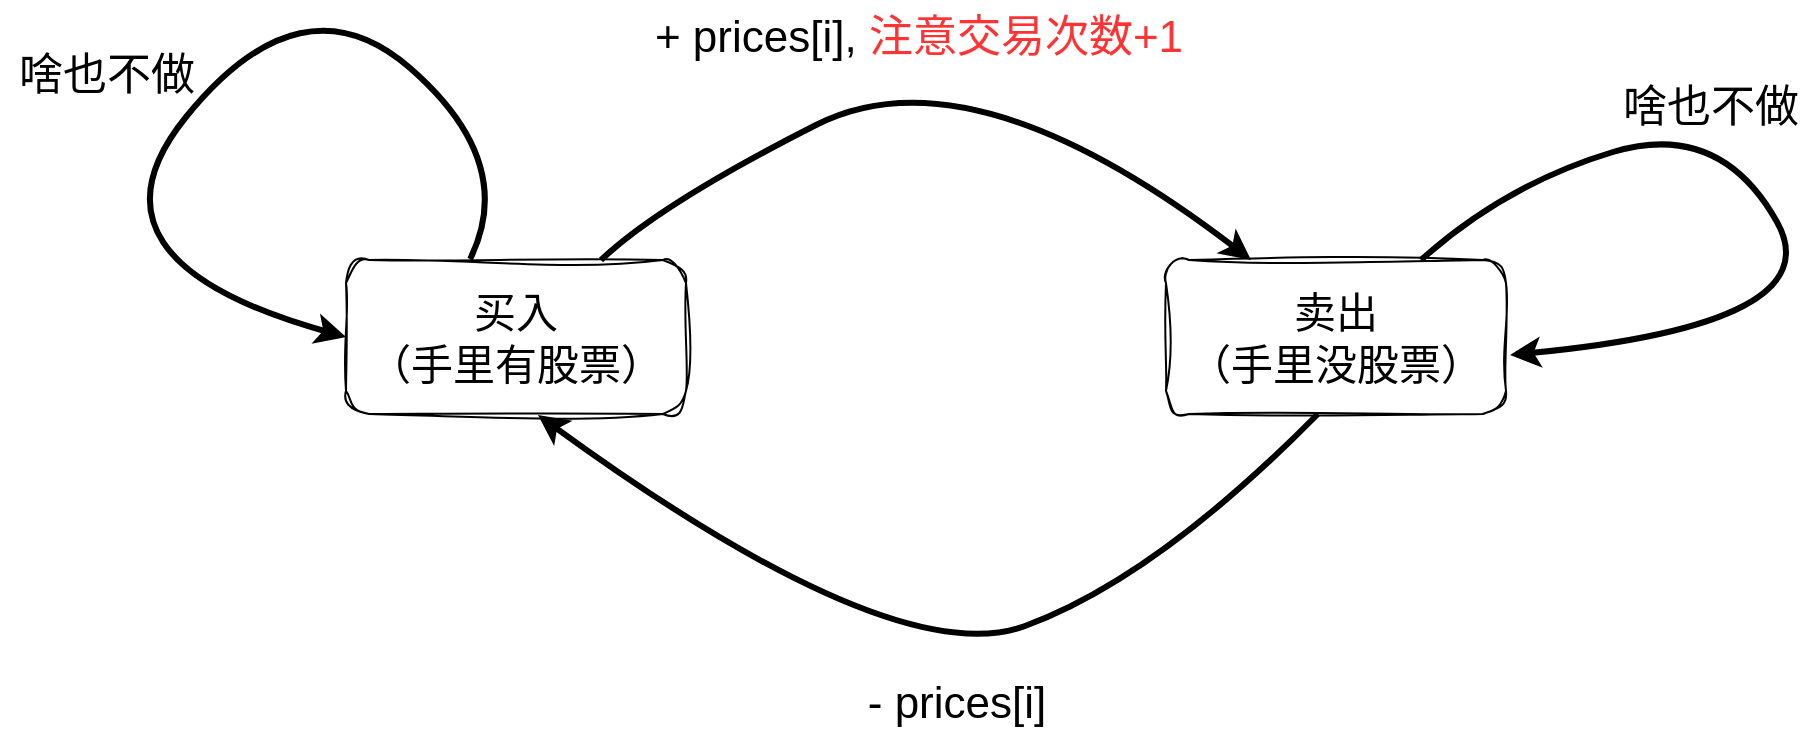 <mxfile version="22.1.0" type="github">
  <diagram name="第 1 页" id="z217H29hUgiIfgQ3qIF9">
    <mxGraphModel dx="954" dy="610" grid="0" gridSize="10" guides="1" tooltips="1" connect="1" arrows="1" fold="1" page="1" pageScale="1" pageWidth="1169" pageHeight="827" math="0" shadow="0">
      <root>
        <mxCell id="0" />
        <mxCell id="1" parent="0" />
        <mxCell id="VqVTVvsrM9dygkp-Z4wA-2" value="&lt;font style=&quot;font-size: 21px;&quot;&gt;卖出&lt;br&gt;（手里没股票）&lt;/font&gt;" style="rounded=1;whiteSpace=wrap;html=1;fillColor=default;sketch=1;curveFitting=1;jiggle=2;" vertex="1" parent="1">
          <mxGeometry x="623" y="211" width="170" height="77" as="geometry" />
        </mxCell>
        <mxCell id="VqVTVvsrM9dygkp-Z4wA-3" value="&lt;font style=&quot;font-size: 21px;&quot;&gt;买入&lt;br&gt;（手里有股票）&lt;/font&gt;" style="rounded=1;whiteSpace=wrap;html=1;fillColor=default;sketch=1;curveFitting=1;jiggle=2;" vertex="1" parent="1">
          <mxGeometry x="213" y="211" width="170" height="77" as="geometry" />
        </mxCell>
        <mxCell id="VqVTVvsrM9dygkp-Z4wA-5" value="" style="curved=1;endArrow=classic;html=1;rounded=0;exitX=0.75;exitY=0;exitDx=0;exitDy=0;entryX=0.25;entryY=0;entryDx=0;entryDy=0;strokeWidth=3;" edge="1" parent="1" source="VqVTVvsrM9dygkp-Z4wA-3" target="VqVTVvsrM9dygkp-Z4wA-2">
          <mxGeometry width="50" height="50" relative="1" as="geometry">
            <mxPoint x="320" y="183" as="sourcePoint" />
            <mxPoint x="370" y="133" as="targetPoint" />
            <Array as="points">
              <mxPoint x="370" y="183" />
              <mxPoint x="526" y="104" />
            </Array>
          </mxGeometry>
        </mxCell>
        <mxCell id="VqVTVvsrM9dygkp-Z4wA-6" value="" style="curved=1;endArrow=classic;html=1;rounded=0;exitX=0.5;exitY=1;exitDx=0;exitDy=0;entryX=0.618;entryY=1.006;entryDx=0;entryDy=0;entryPerimeter=0;strokeWidth=3;" edge="1" parent="1">
          <mxGeometry width="50" height="50" relative="1" as="geometry">
            <mxPoint x="698.94" y="288" as="sourcePoint" />
            <mxPoint x="309.0" y="288.462" as="targetPoint" />
            <Array as="points">
              <mxPoint x="618" y="370" />
              <mxPoint x="487" y="418" />
            </Array>
          </mxGeometry>
        </mxCell>
        <mxCell id="VqVTVvsrM9dygkp-Z4wA-7" value="" style="curved=1;endArrow=classic;html=1;rounded=0;exitX=0.365;exitY=-0.006;exitDx=0;exitDy=0;strokeWidth=3;exitPerimeter=0;entryX=0;entryY=0.5;entryDx=0;entryDy=0;" edge="1" parent="1" source="VqVTVvsrM9dygkp-Z4wA-3" target="VqVTVvsrM9dygkp-Z4wA-3">
          <mxGeometry width="50" height="50" relative="1" as="geometry">
            <mxPoint x="270" y="190" as="sourcePoint" />
            <mxPoint x="141" y="100" as="targetPoint" />
            <Array as="points">
              <mxPoint x="299" y="162" />
              <mxPoint x="191" y="68" />
              <mxPoint x="75" y="211" />
            </Array>
          </mxGeometry>
        </mxCell>
        <mxCell id="VqVTVvsrM9dygkp-Z4wA-9" value="" style="curved=1;endArrow=classic;html=1;rounded=0;exitX=0.75;exitY=0;exitDx=0;exitDy=0;entryX=1.012;entryY=0.617;entryDx=0;entryDy=0;strokeWidth=3;entryPerimeter=0;" edge="1" parent="1" source="VqVTVvsrM9dygkp-Z4wA-2" target="VqVTVvsrM9dygkp-Z4wA-2">
          <mxGeometry width="50" height="50" relative="1" as="geometry">
            <mxPoint x="764" y="201" as="sourcePoint" />
            <mxPoint x="1089" y="201" as="targetPoint" />
            <Array as="points">
              <mxPoint x="793" y="173" />
              <mxPoint x="900" y="141" />
              <mxPoint x="957" y="243" />
            </Array>
          </mxGeometry>
        </mxCell>
        <mxCell id="VqVTVvsrM9dygkp-Z4wA-10" value="&lt;font style=&quot;font-size: 22px;&quot;&gt;啥也不做&lt;/font&gt;" style="text;html=1;align=center;verticalAlign=middle;resizable=0;points=[];autosize=1;strokeColor=none;fillColor=none;" vertex="1" parent="1">
          <mxGeometry x="40" y="100" width="106" height="38" as="geometry" />
        </mxCell>
        <mxCell id="VqVTVvsrM9dygkp-Z4wA-11" value="&lt;font style=&quot;font-size: 22px;&quot;&gt;啥也不做&lt;/font&gt;" style="text;html=1;align=center;verticalAlign=middle;resizable=0;points=[];autosize=1;strokeColor=none;fillColor=none;" vertex="1" parent="1">
          <mxGeometry x="842" y="116" width="106" height="38" as="geometry" />
        </mxCell>
        <mxCell id="VqVTVvsrM9dygkp-Z4wA-12" value="&lt;font style=&quot;font-size: 22px;&quot;&gt;+ prices[i], &lt;font color=&quot;#ff3333&quot;&gt;注意交易次数+1&lt;/font&gt;&lt;/font&gt;" style="text;html=1;align=center;verticalAlign=middle;resizable=0;points=[];autosize=1;strokeColor=none;fillColor=none;" vertex="1" parent="1">
          <mxGeometry x="358" y="81" width="282" height="38" as="geometry" />
        </mxCell>
        <mxCell id="VqVTVvsrM9dygkp-Z4wA-15" value="&lt;font style=&quot;font-size: 22px;&quot;&gt;- prices[i]&lt;/font&gt;" style="text;html=1;align=center;verticalAlign=middle;resizable=0;points=[];autosize=1;strokeColor=none;fillColor=none;" vertex="1" parent="1">
          <mxGeometry x="464" y="414" width="107" height="38" as="geometry" />
        </mxCell>
      </root>
    </mxGraphModel>
  </diagram>
</mxfile>
